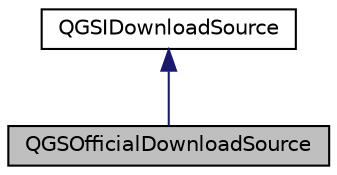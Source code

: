 digraph "QGSOfficialDownloadSource"
{
  edge [fontname="Helvetica",fontsize="10",labelfontname="Helvetica",labelfontsize="10"];
  node [fontname="Helvetica",fontsize="10",shape=record];
  Node2 [label="QGSOfficialDownloadSource",height=0.2,width=0.4,color="black", fillcolor="grey75", style="filled", fontcolor="black"];
  Node3 -> Node2 [dir="back",color="midnightblue",fontsize="10",style="solid"];
  Node3 [label="QGSIDownloadSource",height=0.2,width=0.4,color="black", fillcolor="white", style="filled",URL="$class_q_g_s_i_download_source.html"];
}
